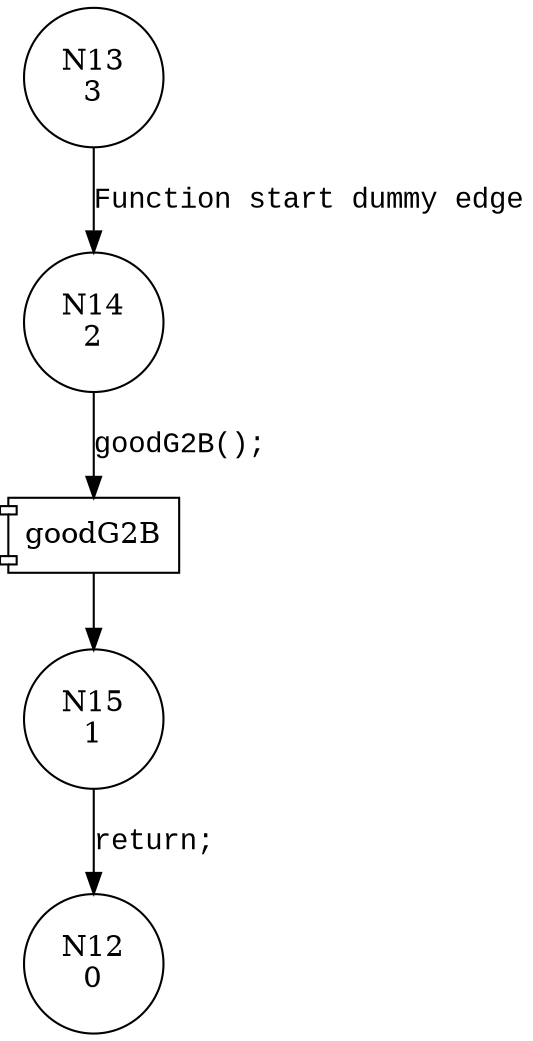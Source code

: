 digraph CWE122_Heap_Based_Buffer_Overflow__c_CWE805_int_memmove_51_good {
14 [shape="circle" label="N14\n2"]
15 [shape="circle" label="N15\n1"]
13 [shape="circle" label="N13\n3"]
12 [shape="circle" label="N12\n0"]
100015 [shape="component" label="goodG2B"]
14 -> 100015 [label="goodG2B();" fontname="Courier New"]
100015 -> 15 [label="" fontname="Courier New"]
13 -> 14 [label="Function start dummy edge" fontname="Courier New"]
15 -> 12 [label="return;" fontname="Courier New"]
}